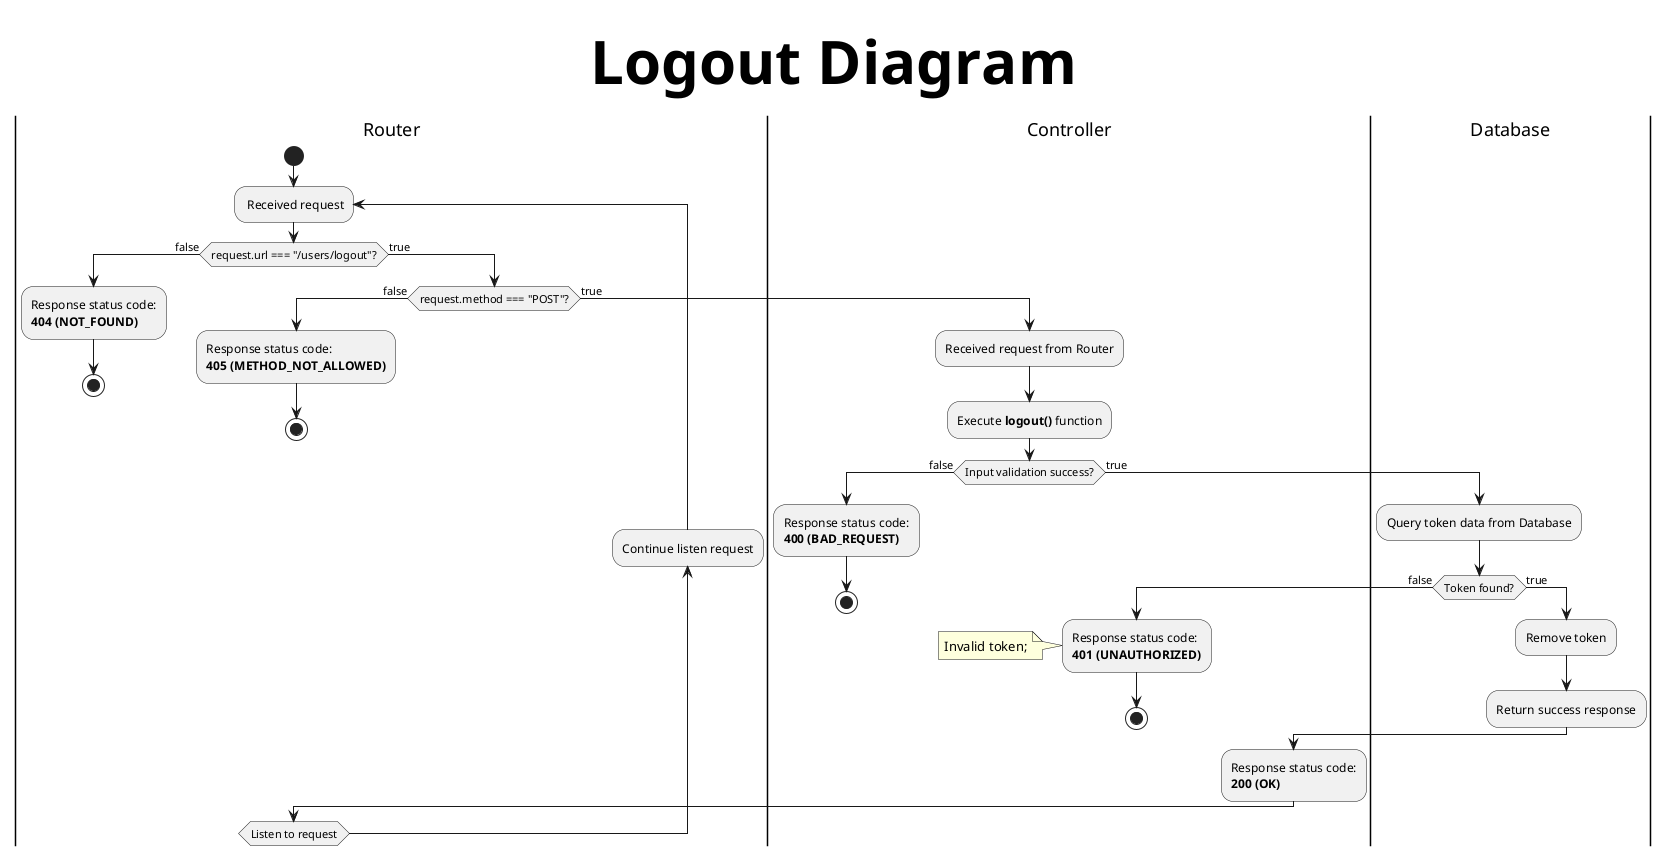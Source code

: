 @startuml 
title Logout Diagram
skinparam titleFontSize 60
|Router|
start
repeat: Received request
if (request.url === "/users/logout"?) then (false)
    :Response status code:
    **404 (NOT_FOUND)**;
    stop

else (true)
    if (request.method === "POST"?) then (false)
        :Response status code:
        **405 (METHOD_NOT_ALLOWED)**;
        stop

    else (true)
        |Controller|
        :Received request from Router;
        :Execute **logout()** function;

        if (Input validation success?) then (false)
            :Response status code:
            **400 (BAD_REQUEST)**;
            'Validation failed
            stop

        else (true)
            |Database|
            :Query token data from Database;

            if (Token found?) then (false)
                |Controller|
                :Response status code:
                **401 (UNAUTHORIZED)**;
                note left: Invalid token;
                stop

            else (true)
                |Database|
                :Remove token;
                :Return success response;

                |Controller|
                :Response status code:
                **200 (OK)**;
            endif
        endif
    endif
endif

|Router|
backward:Continue listen request;
repeat while (Listen to request)    
@enduml